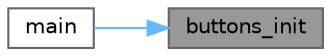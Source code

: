digraph "buttons_init"
{
 // LATEX_PDF_SIZE
  bgcolor="transparent";
  edge [fontname=Helvetica,fontsize=10,labelfontname=Helvetica,labelfontsize=10];
  node [fontname=Helvetica,fontsize=10,shape=box,height=0.2,width=0.4];
  rankdir="RL";
  Node1 [id="Node000001",label="buttons_init",height=0.2,width=0.4,color="gray40", fillcolor="grey60", style="filled", fontcolor="black",tooltip="Inicializa os pinos GPIO para os botões. Configura os pinos como entrada com pull-up interno."];
  Node1 -> Node2 [id="edge1_Node000001_Node000002",dir="back",color="steelblue1",style="solid",tooltip=" "];
  Node2 [id="Node000002",label="main",height=0.2,width=0.4,color="grey40", fillcolor="white", style="filled",URL="$d1/d96/group___a_p_p___m_a_i_n.html#ga840291bc02cba5474a4cb46a9b9566fe",tooltip=" "];
}
